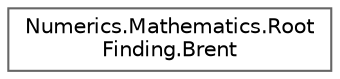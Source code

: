 digraph "Graphical Class Hierarchy"
{
 // LATEX_PDF_SIZE
  bgcolor="transparent";
  edge [fontname=Helvetica,fontsize=10,labelfontname=Helvetica,labelfontsize=10];
  node [fontname=Helvetica,fontsize=10,shape=box,height=0.2,width=0.4];
  rankdir="LR";
  Node0 [id="Node000000",label="Numerics.Mathematics.Root\lFinding.Brent",height=0.2,width=0.4,color="grey40", fillcolor="white", style="filled",URL="$class_numerics_1_1_mathematics_1_1_root_finding_1_1_brent.html",tooltip="The Brent root-finding algorithm."];
}
